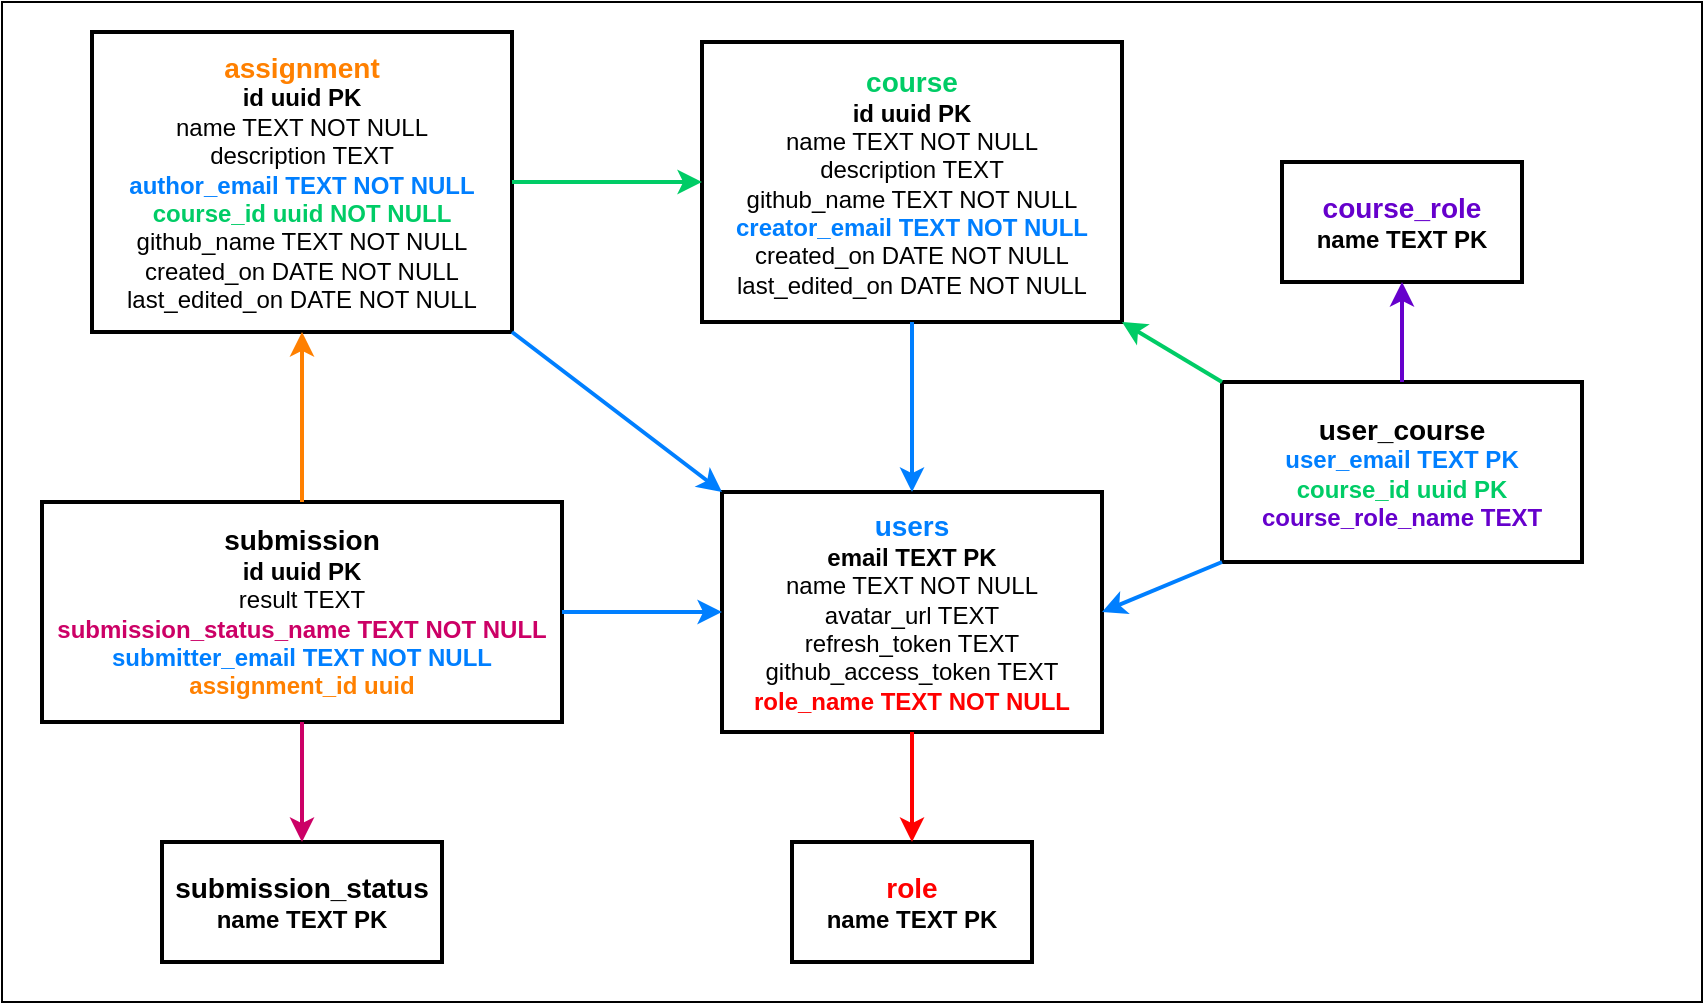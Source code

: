 <mxfile>
    <diagram id="M3_72ie4rDMov3f6Uv0h" name="Page-1">
        <mxGraphModel dx="744" dy="571" grid="1" gridSize="10" guides="1" tooltips="1" connect="1" arrows="1" fold="1" page="1" pageScale="1" pageWidth="850" pageHeight="1100" math="0" shadow="0">
            <root>
                <mxCell id="0"/>
                <mxCell id="1" parent="0"/>
                <mxCell id="20" value="" style="rounded=0;whiteSpace=wrap;html=1;fillColor=#FFFFFF;" vertex="1" parent="1">
                    <mxGeometry width="850" height="500" as="geometry"/>
                </mxCell>
                <mxCell id="2" value="&lt;font color=&quot;#ff0000&quot;&gt;&lt;b&gt;&lt;font style=&quot;font-size: 14px&quot;&gt;role&lt;/font&gt;&lt;/b&gt;&lt;br&gt;&lt;/font&gt;&lt;b&gt;name TEXT PK&lt;/b&gt;" style="rounded=0;whiteSpace=wrap;html=1;fillColor=#FFFFFF;fontColor=#000000;strokeColor=#000000;strokeWidth=2;" vertex="1" parent="1">
                    <mxGeometry x="395" y="420" width="120" height="60" as="geometry"/>
                </mxCell>
                <mxCell id="3" value="&lt;b style=&quot;font-size: 14px&quot;&gt;&lt;font color=&quot;#6600cc&quot;&gt;course_role&lt;br&gt;&lt;/font&gt;&lt;/b&gt;&lt;b&gt;name TEXT PK&lt;/b&gt;" style="rounded=0;whiteSpace=wrap;html=1;fillColor=#FFFFFF;fontColor=#000000;strokeColor=#000000;strokeWidth=2;" vertex="1" parent="1">
                    <mxGeometry x="640" y="80" width="120" height="60" as="geometry"/>
                </mxCell>
                <mxCell id="4" value="&lt;b&gt;&lt;font style=&quot;font-size: 14px&quot;&gt;submission_status&lt;/font&gt;&lt;/b&gt;&lt;br&gt;&lt;b&gt;name TEXT PK&lt;/b&gt;" style="rounded=0;whiteSpace=wrap;html=1;fillColor=#FFFFFF;fontColor=#000000;strokeColor=#000000;strokeWidth=2;" vertex="1" parent="1">
                    <mxGeometry x="80" y="420" width="140" height="60" as="geometry"/>
                </mxCell>
                <mxCell id="5" value="&lt;font color=&quot;#007fff&quot;&gt;&lt;b&gt;&lt;font style=&quot;font-size: 14px&quot;&gt;users&lt;/font&gt;&lt;/b&gt;&lt;br&gt;&lt;/font&gt;&lt;b&gt;email TEXT PK&lt;/b&gt;&lt;br&gt;name TEXT NOT NULL&lt;br&gt;avatar_url TEXT&lt;br&gt;refresh_token TEXT&lt;br&gt;github_access_token TEXT&lt;br&gt;&lt;font color=&quot;#ff0000&quot;&gt;&lt;b&gt;role_name TEXT NOT NULL&lt;/b&gt;&lt;/font&gt;" style="rounded=0;whiteSpace=wrap;html=1;fillColor=#FFFFFF;fontColor=#000000;strokeColor=#000000;strokeWidth=2;" vertex="1" parent="1">
                    <mxGeometry x="360" y="245" width="190" height="120" as="geometry"/>
                </mxCell>
                <mxCell id="6" value="&lt;b&gt;&lt;font color=&quot;#00cc66&quot;&gt;&lt;font style=&quot;font-size: 14px&quot;&gt;course&lt;/font&gt;&lt;br&gt;&lt;/font&gt;id uuid PK&lt;/b&gt;&lt;br&gt;name TEXT NOT NULL&lt;br&gt;description TEXT&lt;br&gt;github_name TEXT NOT NULL&lt;br&gt;&lt;b&gt;&lt;font color=&quot;#007fff&quot;&gt;creator_email TEXT NOT NULL&lt;/font&gt;&lt;/b&gt;&lt;br&gt;created_on DATE NOT NULL&lt;br&gt;last_edited_on DATE NOT NULL" style="rounded=0;whiteSpace=wrap;html=1;fillColor=#FFFFFF;fontColor=#000000;strokeWidth=2;strokeColor=#000000;" vertex="1" parent="1">
                    <mxGeometry x="350" y="20" width="210" height="140" as="geometry"/>
                </mxCell>
                <mxCell id="7" value="&lt;b style=&quot;font-size: 14px&quot;&gt;&lt;font color=&quot;#ff8000&quot;&gt;assignment&lt;br&gt;&lt;/font&gt;&lt;/b&gt;&lt;b&gt;id uuid PK&lt;/b&gt;&lt;br&gt;name TEXT NOT NULL&lt;br&gt;description TEXT&lt;br&gt;&lt;b&gt;&lt;font color=&quot;#007fff&quot;&gt;author_email TEXT NOT NULL&lt;br&gt;&lt;/font&gt;&lt;font color=&quot;#00cc66&quot;&gt;course_id uuid NOT NULL&lt;/font&gt;&lt;br&gt;&lt;/b&gt;github_name TEXT NOT NULL&lt;br&gt;created_on DATE NOT NULL&lt;br&gt;last_edited_on DATE NOT NULL" style="rounded=0;whiteSpace=wrap;html=1;fillColor=#FFFFFF;fontColor=#000000;strokeWidth=2;strokeColor=#000000;" vertex="1" parent="1">
                    <mxGeometry x="45" y="15" width="210" height="150" as="geometry"/>
                </mxCell>
                <mxCell id="8" value="&lt;b&gt;&lt;font style=&quot;font-size: 14px&quot;&gt;submission&lt;/font&gt;&lt;br&gt;id uuid PK&lt;br&gt;&lt;/b&gt;result TEXT&lt;br&gt;&lt;b&gt;&lt;font color=&quot;#cc0066&quot;&gt;submission_status_name TEXT NOT NULL&lt;br&gt;&lt;/font&gt;&lt;font color=&quot;#007fff&quot;&gt;submitter_email TEXT NOT NULL&lt;br&gt;&lt;/font&gt;&lt;font color=&quot;#ff8000&quot;&gt;assignment_id uuid&lt;/font&gt;&lt;/b&gt;" style="rounded=0;whiteSpace=wrap;html=1;fillColor=#FFFFFF;fontColor=#000000;strokeColor=#000000;strokeWidth=2;" vertex="1" parent="1">
                    <mxGeometry x="20" y="250" width="260" height="110" as="geometry"/>
                </mxCell>
                <mxCell id="9" value="&lt;b style=&quot;font-size: 14px&quot;&gt;user_course&lt;br&gt;&lt;/b&gt;&lt;font color=&quot;#007fff&quot; style=&quot;font-weight: bold&quot;&gt;user_email TEXT PK&lt;br&gt;&lt;/font&gt;&lt;b&gt;&lt;font color=&quot;#00cc66&quot;&gt;course_id uuid PK&lt;br&gt;&lt;/font&gt;&lt;font color=&quot;#6600cc&quot;&gt;course_role_name TEXT&lt;/font&gt;&lt;/b&gt;" style="rounded=0;whiteSpace=wrap;html=1;fillColor=#FFFFFF;fontColor=#000000;strokeColor=#000000;strokeWidth=2;" vertex="1" parent="1">
                    <mxGeometry x="610" y="190" width="180" height="90" as="geometry"/>
                </mxCell>
                <mxCell id="10" value="" style="endArrow=classic;html=1;fontColor=#FF0000;exitX=0.5;exitY=1;exitDx=0;exitDy=0;entryX=0.5;entryY=0;entryDx=0;entryDy=0;strokeColor=#FF0000;jumpSize=6;strokeWidth=2;" edge="1" parent="1" source="5" target="2">
                    <mxGeometry width="50" height="50" relative="1" as="geometry">
                        <mxPoint x="430" y="455" as="sourcePoint"/>
                        <mxPoint x="480" y="405" as="targetPoint"/>
                    </mxGeometry>
                </mxCell>
                <mxCell id="11" value="" style="endArrow=classic;html=1;fontColor=#FF0000;exitX=0.5;exitY=1;exitDx=0;exitDy=0;entryX=0.5;entryY=0;entryDx=0;entryDy=0;strokeColor=#007FFF;strokeWidth=2;" edge="1" parent="1" source="6" target="5">
                    <mxGeometry width="50" height="50" relative="1" as="geometry">
                        <mxPoint x="675" y="545" as="sourcePoint"/>
                        <mxPoint x="675" y="595" as="targetPoint"/>
                    </mxGeometry>
                </mxCell>
                <mxCell id="12" value="" style="endArrow=classic;html=1;fontColor=#FF0000;exitX=1;exitY=1;exitDx=0;exitDy=0;entryX=0;entryY=0;entryDx=0;entryDy=0;strokeColor=#007FFF;strokeWidth=2;" edge="1" parent="1" source="7" target="5">
                    <mxGeometry width="50" height="50" relative="1" as="geometry">
                        <mxPoint x="480" y="255" as="sourcePoint"/>
                        <mxPoint x="480" y="315" as="targetPoint"/>
                    </mxGeometry>
                </mxCell>
                <mxCell id="13" value="" style="endArrow=classic;html=1;fontColor=#FF0000;exitX=1;exitY=0.5;exitDx=0;exitDy=0;entryX=0;entryY=0.5;entryDx=0;entryDy=0;strokeColor=#00CC66;strokeWidth=2;" edge="1" parent="1" source="7" target="6">
                    <mxGeometry width="50" height="50" relative="1" as="geometry">
                        <mxPoint x="570" y="35" as="sourcePoint"/>
                        <mxPoint x="715" y="255" as="targetPoint"/>
                    </mxGeometry>
                </mxCell>
                <mxCell id="14" value="" style="endArrow=classic;html=1;fontColor=#FF0000;exitX=0.5;exitY=0;exitDx=0;exitDy=0;entryX=0.5;entryY=1;entryDx=0;entryDy=0;strokeColor=#FF8000;strokeWidth=2;" edge="1" parent="1" source="8" target="7">
                    <mxGeometry width="50" height="50" relative="1" as="geometry">
                        <mxPoint x="400" y="175" as="sourcePoint"/>
                        <mxPoint x="545" y="395" as="targetPoint"/>
                    </mxGeometry>
                </mxCell>
                <mxCell id="15" value="" style="endArrow=classic;html=1;fontColor=#FF0000;exitX=1;exitY=0.5;exitDx=0;exitDy=0;entryX=0;entryY=0.5;entryDx=0;entryDy=0;strokeColor=#007FFF;strokeWidth=2;" edge="1" parent="1" source="8" target="5">
                    <mxGeometry width="50" height="50" relative="1" as="geometry">
                        <mxPoint x="399" y="175" as="sourcePoint"/>
                        <mxPoint x="544" y="395" as="targetPoint"/>
                    </mxGeometry>
                </mxCell>
                <mxCell id="16" value="" style="endArrow=classic;html=1;fontColor=#FF0000;entryX=0.5;entryY=0;entryDx=0;entryDy=0;strokeColor=#CC0066;strokeWidth=2;exitX=0.5;exitY=1;exitDx=0;exitDy=0;" edge="1" parent="1" source="8" target="4">
                    <mxGeometry width="50" height="50" relative="1" as="geometry">
                        <mxPoint x="90" y="430" as="sourcePoint"/>
                        <mxPoint x="320" y="175" as="targetPoint"/>
                    </mxGeometry>
                </mxCell>
                <mxCell id="17" value="" style="endArrow=classic;html=1;fontColor=#FF0000;exitX=0;exitY=1;exitDx=0;exitDy=0;entryX=1;entryY=0.5;entryDx=0;entryDy=0;strokeColor=#007FFF;strokeWidth=2;" edge="1" parent="1" source="9" target="5">
                    <mxGeometry width="50" height="50" relative="1" as="geometry">
                        <mxPoint x="465" y="170" as="sourcePoint"/>
                        <mxPoint x="465" y="255" as="targetPoint"/>
                    </mxGeometry>
                </mxCell>
                <mxCell id="18" value="" style="endArrow=classic;html=1;fontColor=#FF0000;exitX=0;exitY=0;exitDx=0;exitDy=0;entryX=1;entryY=1;entryDx=0;entryDy=0;strokeColor=#00CC66;strokeWidth=2;" edge="1" parent="1" source="9" target="6">
                    <mxGeometry width="50" height="50" relative="1" as="geometry">
                        <mxPoint x="590" y="140" as="sourcePoint"/>
                        <mxPoint x="685" y="140" as="targetPoint"/>
                    </mxGeometry>
                </mxCell>
                <mxCell id="19" value="" style="endArrow=classic;html=1;fontColor=#FF0000;exitX=0.5;exitY=0;exitDx=0;exitDy=0;entryX=0.5;entryY=1;entryDx=0;entryDy=0;strokeColor=#6600CC;strokeWidth=2;" edge="1" parent="1" source="9" target="3">
                    <mxGeometry width="50" height="50" relative="1" as="geometry">
                        <mxPoint x="620" y="169" as="sourcePoint"/>
                        <mxPoint x="570" y="139" as="targetPoint"/>
                    </mxGeometry>
                </mxCell>
            </root>
        </mxGraphModel>
    </diagram>
</mxfile>